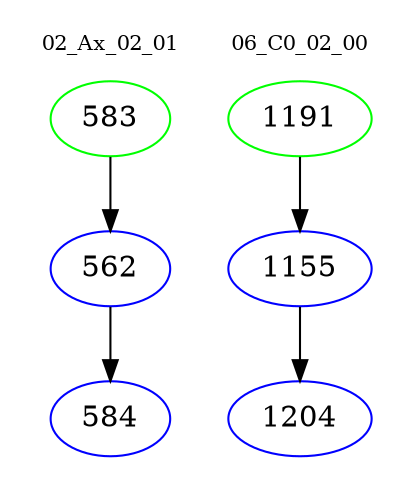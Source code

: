 digraph{
subgraph cluster_0 {
color = white
label = "02_Ax_02_01";
fontsize=10;
T0_583 [label="583", color="green"]
T0_583 -> T0_562 [color="black"]
T0_562 [label="562", color="blue"]
T0_562 -> T0_584 [color="black"]
T0_584 [label="584", color="blue"]
}
subgraph cluster_1 {
color = white
label = "06_C0_02_00";
fontsize=10;
T1_1191 [label="1191", color="green"]
T1_1191 -> T1_1155 [color="black"]
T1_1155 [label="1155", color="blue"]
T1_1155 -> T1_1204 [color="black"]
T1_1204 [label="1204", color="blue"]
}
}
